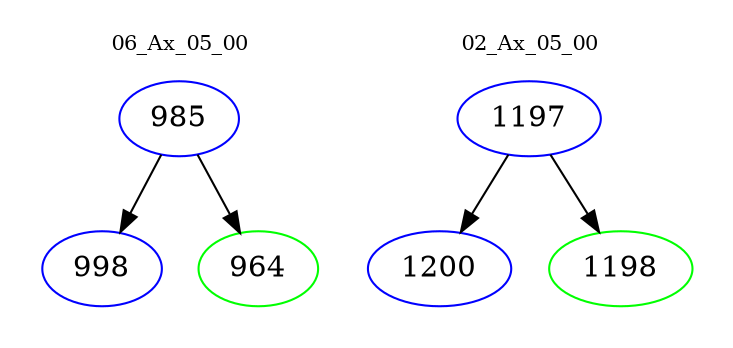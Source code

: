 digraph{
subgraph cluster_0 {
color = white
label = "06_Ax_05_00";
fontsize=10;
T0_985 [label="985", color="blue"]
T0_985 -> T0_998 [color="black"]
T0_998 [label="998", color="blue"]
T0_985 -> T0_964 [color="black"]
T0_964 [label="964", color="green"]
}
subgraph cluster_1 {
color = white
label = "02_Ax_05_00";
fontsize=10;
T1_1197 [label="1197", color="blue"]
T1_1197 -> T1_1200 [color="black"]
T1_1200 [label="1200", color="blue"]
T1_1197 -> T1_1198 [color="black"]
T1_1198 [label="1198", color="green"]
}
}
